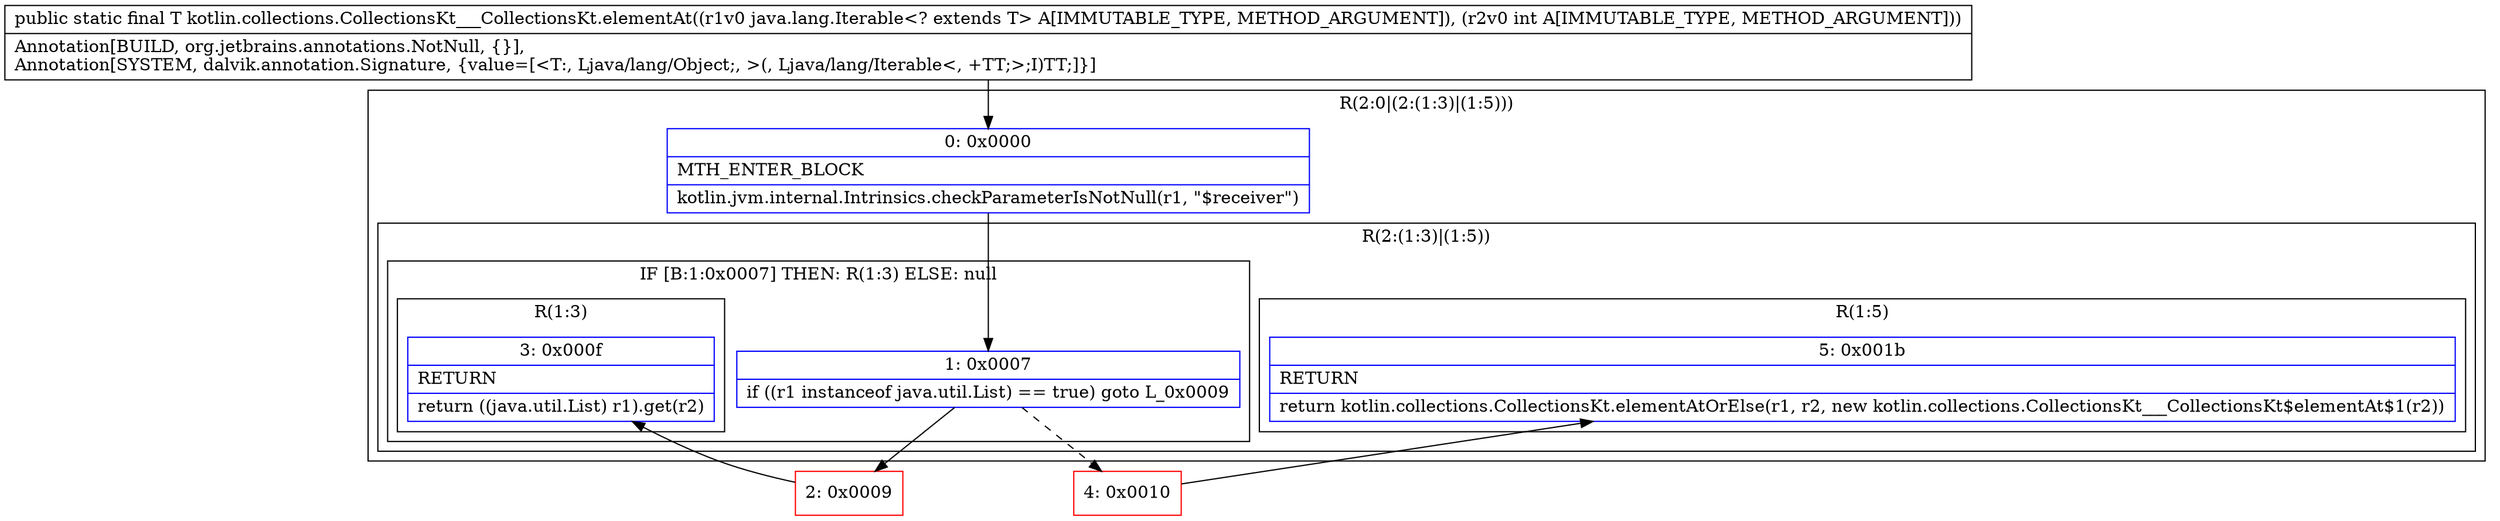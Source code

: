 digraph "CFG forkotlin.collections.CollectionsKt___CollectionsKt.elementAt(Ljava\/lang\/Iterable;I)Ljava\/lang\/Object;" {
subgraph cluster_Region_254245499 {
label = "R(2:0|(2:(1:3)|(1:5)))";
node [shape=record,color=blue];
Node_0 [shape=record,label="{0\:\ 0x0000|MTH_ENTER_BLOCK\l|kotlin.jvm.internal.Intrinsics.checkParameterIsNotNull(r1, \"$receiver\")\l}"];
subgraph cluster_Region_1623897831 {
label = "R(2:(1:3)|(1:5))";
node [shape=record,color=blue];
subgraph cluster_IfRegion_962170982 {
label = "IF [B:1:0x0007] THEN: R(1:3) ELSE: null";
node [shape=record,color=blue];
Node_1 [shape=record,label="{1\:\ 0x0007|if ((r1 instanceof java.util.List) == true) goto L_0x0009\l}"];
subgraph cluster_Region_1904350629 {
label = "R(1:3)";
node [shape=record,color=blue];
Node_3 [shape=record,label="{3\:\ 0x000f|RETURN\l|return ((java.util.List) r1).get(r2)\l}"];
}
}
subgraph cluster_Region_1161977164 {
label = "R(1:5)";
node [shape=record,color=blue];
Node_5 [shape=record,label="{5\:\ 0x001b|RETURN\l|return kotlin.collections.CollectionsKt.elementAtOrElse(r1, r2, new kotlin.collections.CollectionsKt___CollectionsKt$elementAt$1(r2))\l}"];
}
}
}
Node_2 [shape=record,color=red,label="{2\:\ 0x0009}"];
Node_4 [shape=record,color=red,label="{4\:\ 0x0010}"];
MethodNode[shape=record,label="{public static final T kotlin.collections.CollectionsKt___CollectionsKt.elementAt((r1v0 java.lang.Iterable\<? extends T\> A[IMMUTABLE_TYPE, METHOD_ARGUMENT]), (r2v0 int A[IMMUTABLE_TYPE, METHOD_ARGUMENT]))  | Annotation[BUILD, org.jetbrains.annotations.NotNull, \{\}], \lAnnotation[SYSTEM, dalvik.annotation.Signature, \{value=[\<T:, Ljava\/lang\/Object;, \>(, Ljava\/lang\/Iterable\<, +TT;\>;I)TT;]\}]\l}"];
MethodNode -> Node_0;
Node_0 -> Node_1;
Node_1 -> Node_2;
Node_1 -> Node_4[style=dashed];
Node_2 -> Node_3;
Node_4 -> Node_5;
}

